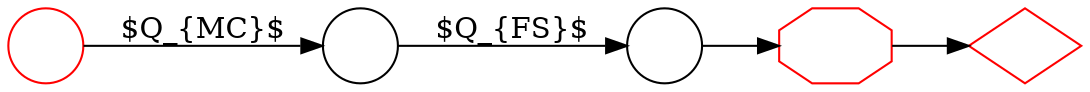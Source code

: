 digraph G {
	rankdir=LR;
	
    S [label="", shape=circle, color=red];
    E [label="", shape=diamond, color=red];

    W [label="", shape=octagon, color=red];

    M1 [label="", shape=circle];
    M2 [label="", shape=circle];

S->M1 [label="$Q_{MC}$"];
M1->M2 [label="$Q_{FS}$"];
M2->W;
W->E;

}

